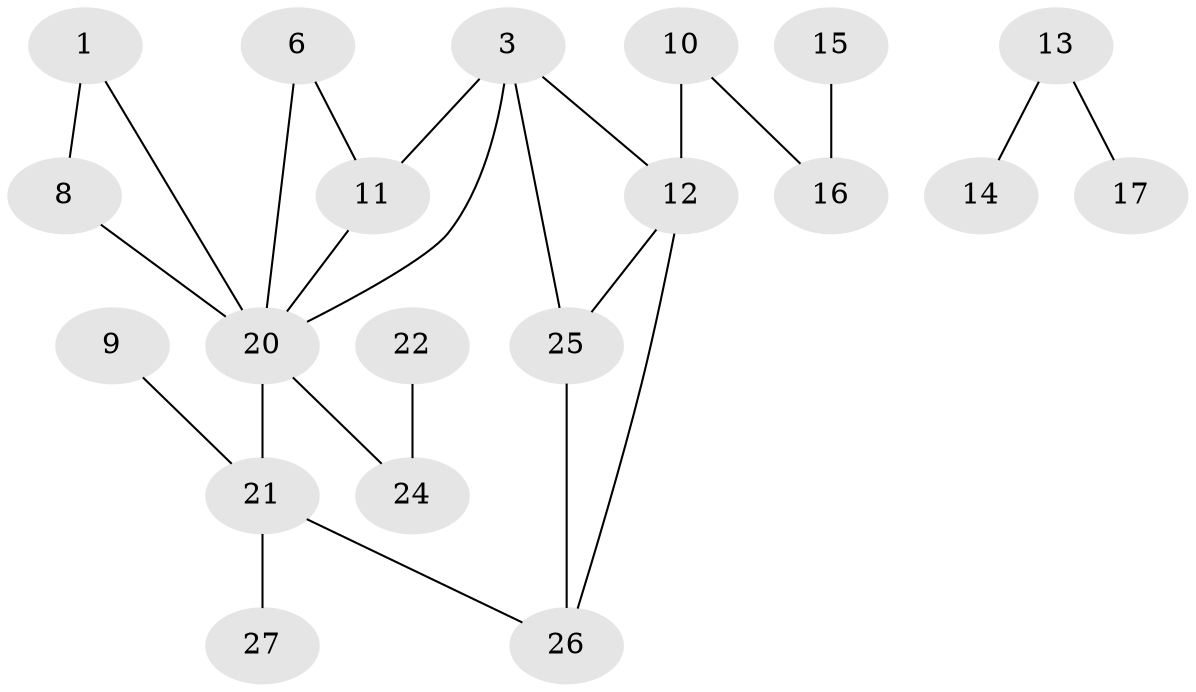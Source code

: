 // original degree distribution, {3: 0.1320754716981132, 1: 0.2830188679245283, 6: 0.018867924528301886, 2: 0.3584905660377358, 4: 0.09433962264150944, 0: 0.11320754716981132}
// Generated by graph-tools (version 1.1) at 2025/25/03/09/25 03:25:14]
// undirected, 20 vertices, 24 edges
graph export_dot {
graph [start="1"]
  node [color=gray90,style=filled];
  1;
  3;
  6;
  8;
  9;
  10;
  11;
  12;
  13;
  14;
  15;
  16;
  17;
  20;
  21;
  22;
  24;
  25;
  26;
  27;
  1 -- 8 [weight=1.0];
  1 -- 20 [weight=1.0];
  3 -- 11 [weight=1.0];
  3 -- 12 [weight=1.0];
  3 -- 20 [weight=1.0];
  3 -- 25 [weight=1.0];
  6 -- 11 [weight=1.0];
  6 -- 20 [weight=1.0];
  8 -- 20 [weight=1.0];
  9 -- 21 [weight=1.0];
  10 -- 12 [weight=1.0];
  10 -- 16 [weight=1.0];
  11 -- 20 [weight=1.0];
  12 -- 25 [weight=1.0];
  12 -- 26 [weight=1.0];
  13 -- 14 [weight=1.0];
  13 -- 17 [weight=1.0];
  15 -- 16 [weight=1.0];
  20 -- 21 [weight=1.0];
  20 -- 24 [weight=1.0];
  21 -- 26 [weight=1.0];
  21 -- 27 [weight=1.0];
  22 -- 24 [weight=1.0];
  25 -- 26 [weight=1.0];
}
